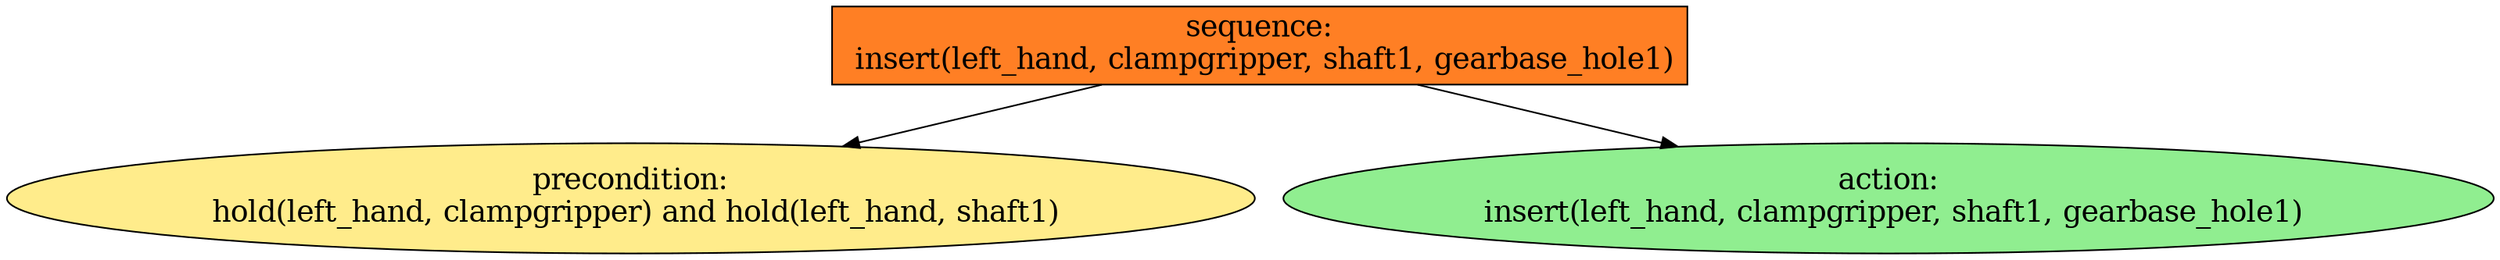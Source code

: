 digraph pastafarianism {
ordering=out;
graph [fontname="times-roman"];
node [fontname="times-roman"];
edge [fontname="times-roman"];
"sequence:
 insert(left_hand, clampgripper, shaft1, gearbase_hole1)" [fillcolor=chocolate1, fontcolor=black, fontsize=18, label="sequence:
 insert(left_hand, clampgripper, shaft1, gearbase_hole1)", shape=box, style=filled];
"precondition:
 hold(left_hand, clampgripper) and hold(left_hand, shaft1)" [fillcolor=lightgoldenrod1, fontcolor=black, fontsize=18, label="precondition:
 hold(left_hand, clampgripper) and hold(left_hand, shaft1)", shape=ellipse, style=filled];
"sequence:
 insert(left_hand, clampgripper, shaft1, gearbase_hole1)" -> "precondition:
 hold(left_hand, clampgripper) and hold(left_hand, shaft1)";
"action:
 insert(left_hand, clampgripper, shaft1, gearbase_hole1)" [fillcolor=lightgreen, fontcolor=black, fontsize=18, label="action:
 insert(left_hand, clampgripper, shaft1, gearbase_hole1)", shape=ellipse, style=filled];
"sequence:
 insert(left_hand, clampgripper, shaft1, gearbase_hole1)" -> "action:
 insert(left_hand, clampgripper, shaft1, gearbase_hole1)";
}
